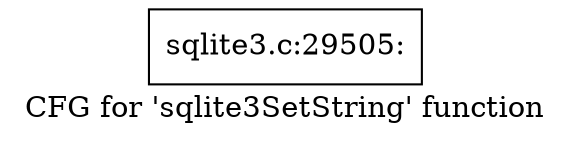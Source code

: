 digraph "CFG for 'sqlite3SetString' function" {
	label="CFG for 'sqlite3SetString' function";

	Node0x55c0f83247b0 [shape=record,label="{sqlite3.c:29505:}"];
}
